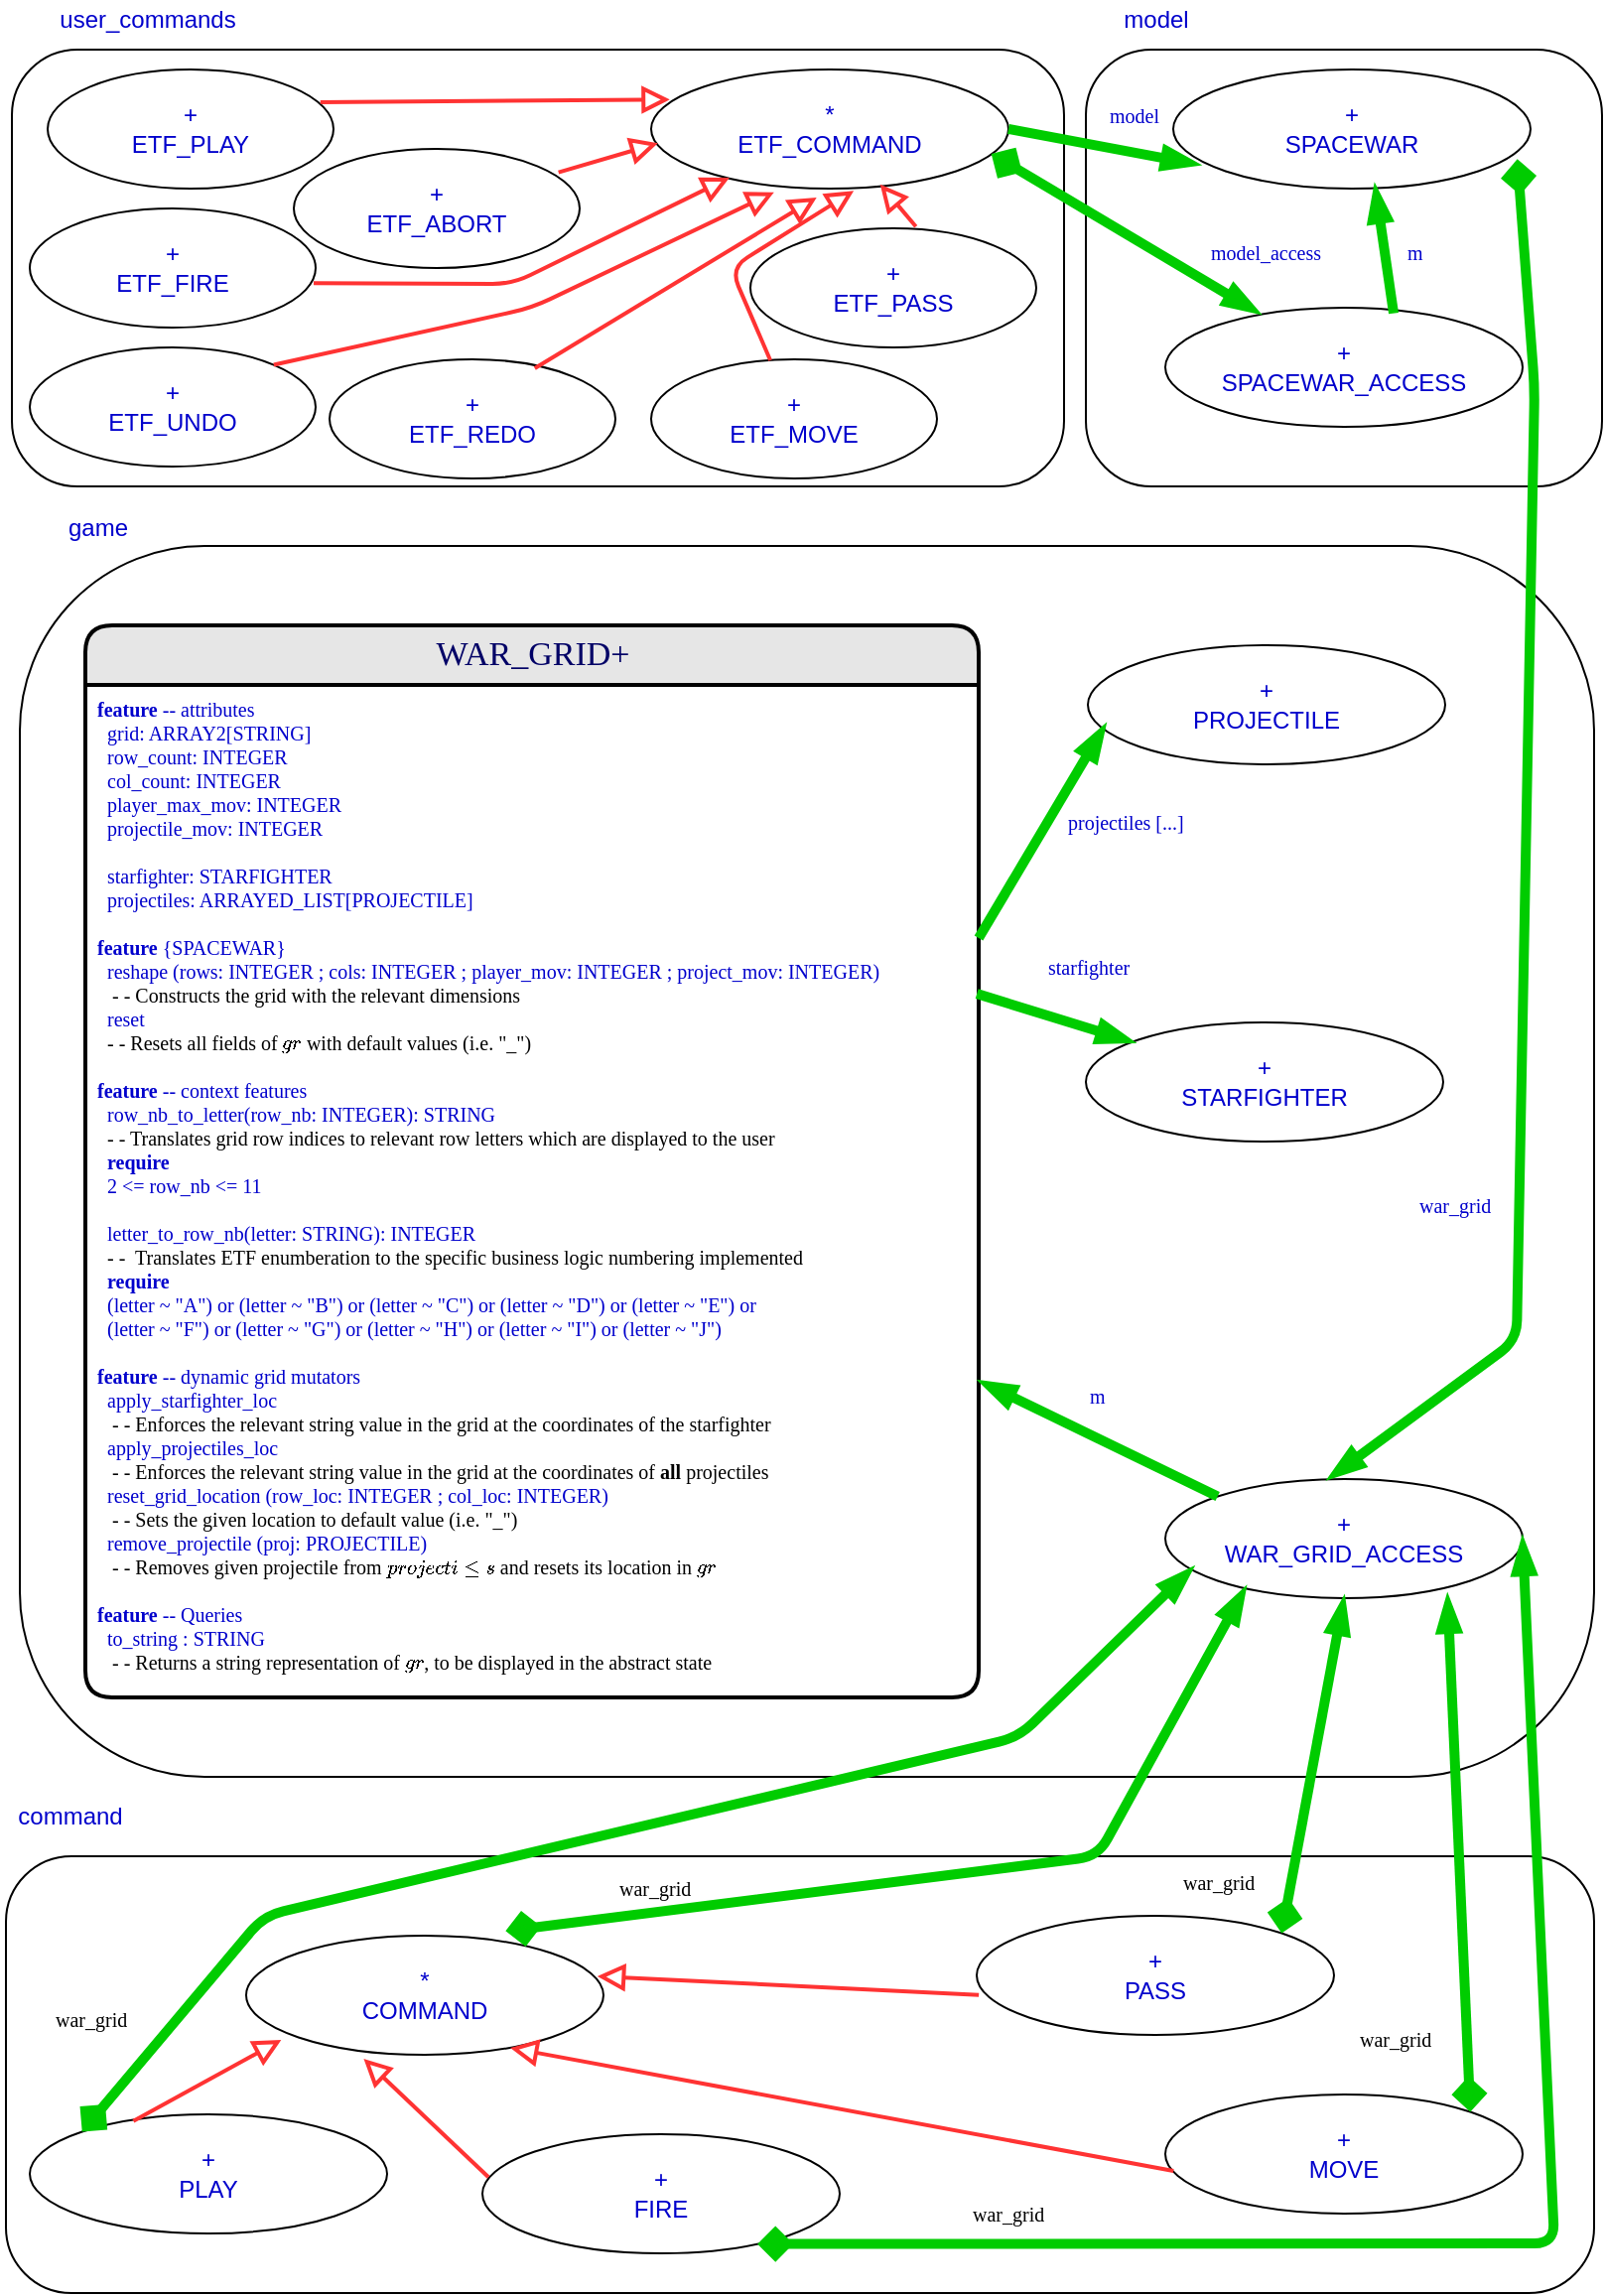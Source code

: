 <mxfile version="13.8.9-1" type="device"><diagram id="VJicPGE9WzInTLMGBwhW" name="Page-1"><mxGraphModel dx="1053" dy="604" grid="1" gridSize="10" guides="1" tooltips="1" connect="1" arrows="1" fold="1" page="1" pageScale="1" pageWidth="827" pageHeight="1169" math="0" shadow="0"><root><mxCell id="0"/><mxCell id="1" parent="0"/><mxCell id="mN8FOixoDr7zPD4E6KXi-1" value="" style="rounded=1;whiteSpace=wrap;html=1;" vertex="1" parent="1"><mxGeometry x="13" y="30" width="530" height="220" as="geometry"/></mxCell><mxCell id="mN8FOixoDr7zPD4E6KXi-2" value="&lt;font color=&quot;#0000cc&quot;&gt;user_commands&lt;/font&gt;" style="text;html=1;align=center;verticalAlign=middle;resizable=0;points=[];autosize=1;" vertex="1" parent="1"><mxGeometry x="31" y="5" width="100" height="20" as="geometry"/></mxCell><mxCell id="mN8FOixoDr7zPD4E6KXi-3" value="&lt;font color=&quot;#0000cc&quot;&gt;*&lt;br&gt;ETF_COMMAND&lt;/font&gt;" style="ellipse;whiteSpace=wrap;html=1;" vertex="1" parent="1"><mxGeometry x="335" y="40" width="180" height="60" as="geometry"/></mxCell><mxCell id="mN8FOixoDr7zPD4E6KXi-4" value="&lt;font color=&quot;#0000cc&quot;&gt;+&lt;br&gt;ETF_PLAY&lt;/font&gt;" style="ellipse;whiteSpace=wrap;html=1;" vertex="1" parent="1"><mxGeometry x="31" y="40" width="144" height="60" as="geometry"/></mxCell><mxCell id="mN8FOixoDr7zPD4E6KXi-5" value="&lt;font color=&quot;#0000cc&quot;&gt;+&lt;br&gt;ETF_ABORT&lt;/font&gt;" style="ellipse;whiteSpace=wrap;html=1;" vertex="1" parent="1"><mxGeometry x="155" y="80" width="144" height="60" as="geometry"/></mxCell><mxCell id="mN8FOixoDr7zPD4E6KXi-6" value="&lt;font color=&quot;#0000cc&quot;&gt;+&lt;br&gt;ETF_MOVE&lt;/font&gt;" style="ellipse;whiteSpace=wrap;html=1;" vertex="1" parent="1"><mxGeometry x="335" y="186" width="144" height="60" as="geometry"/></mxCell><mxCell id="mN8FOixoDr7zPD4E6KXi-7" value="&lt;font color=&quot;#0000cc&quot;&gt;+&lt;br&gt;ETF_PASS&lt;/font&gt;" style="ellipse;whiteSpace=wrap;html=1;" vertex="1" parent="1"><mxGeometry x="385" y="120" width="144" height="60" as="geometry"/></mxCell><mxCell id="mN8FOixoDr7zPD4E6KXi-8" value="&lt;font color=&quot;#0000cc&quot;&gt;+&lt;br&gt;ETF_FIRE&lt;/font&gt;" style="ellipse;whiteSpace=wrap;html=1;" vertex="1" parent="1"><mxGeometry x="22" y="110" width="144" height="60" as="geometry"/></mxCell><mxCell id="mN8FOixoDr7zPD4E6KXi-9" value="&lt;font color=&quot;#0000cc&quot;&gt;+&lt;br&gt;ETF_UNDO&lt;/font&gt;" style="ellipse;whiteSpace=wrap;html=1;" vertex="1" parent="1"><mxGeometry x="22" y="180" width="144" height="60" as="geometry"/></mxCell><mxCell id="mN8FOixoDr7zPD4E6KXi-10" value="&lt;font color=&quot;#0000cc&quot;&gt;+&lt;br&gt;ETF_REDO&lt;/font&gt;" style="ellipse;whiteSpace=wrap;html=1;" vertex="1" parent="1"><mxGeometry x="173" y="186" width="144" height="60" as="geometry"/></mxCell><mxCell id="mN8FOixoDr7zPD4E6KXi-21" value="" style="rounded=1;whiteSpace=wrap;html=1;" vertex="1" parent="1"><mxGeometry x="554" y="30" width="260" height="220" as="geometry"/></mxCell><mxCell id="mN8FOixoDr7zPD4E6KXi-22" value="&lt;font color=&quot;#0000cc&quot;&gt;+&lt;br&gt;SPACEWAR&lt;/font&gt;" style="ellipse;whiteSpace=wrap;html=1;" vertex="1" parent="1"><mxGeometry x="598" y="40" width="180" height="60" as="geometry"/></mxCell><mxCell id="mN8FOixoDr7zPD4E6KXi-23" value="&lt;font color=&quot;#0000cc&quot;&gt;+&lt;br&gt;SPACEWAR_ACCESS&lt;/font&gt;&lt;font color=&quot;#000066&quot;&gt;&lt;br&gt;&lt;/font&gt;" style="ellipse;whiteSpace=wrap;html=1;" vertex="1" parent="1"><mxGeometry x="594" y="160" width="180" height="60" as="geometry"/></mxCell><mxCell id="mN8FOixoDr7zPD4E6KXi-29" value="" style="endArrow=block;html=1;strokeColor=#FF3333;strokeWidth=2;endFill=0;endSize=9;entryX=0.052;entryY=0.253;entryDx=0;entryDy=0;entryPerimeter=0;exitX=0.954;exitY=0.275;exitDx=0;exitDy=0;exitPerimeter=0;" edge="1" parent="1" source="mN8FOixoDr7zPD4E6KXi-4" target="mN8FOixoDr7zPD4E6KXi-3"><mxGeometry width="50" height="50" relative="1" as="geometry"><mxPoint x="165.17" y="150" as="sourcePoint"/><mxPoint x="165.17" y="90" as="targetPoint"/></mxGeometry></mxCell><mxCell id="mN8FOixoDr7zPD4E6KXi-30" value="" style="endArrow=block;html=1;strokeColor=#FF3333;strokeWidth=2;endFill=0;endSize=9;entryX=0.019;entryY=0.619;entryDx=0;entryDy=0;entryPerimeter=0;exitX=0.926;exitY=0.197;exitDx=0;exitDy=0;exitPerimeter=0;" edge="1" parent="1" source="mN8FOixoDr7zPD4E6KXi-5" target="mN8FOixoDr7zPD4E6KXi-3"><mxGeometry width="50" height="50" relative="1" as="geometry"><mxPoint x="154.996" y="70.66" as="sourcePoint"/><mxPoint x="330.98" y="69.34" as="targetPoint"/></mxGeometry></mxCell><mxCell id="mN8FOixoDr7zPD4E6KXi-31" value="" style="endArrow=block;html=1;strokeColor=#FF3333;strokeWidth=2;endFill=0;endSize=9;entryX=0.219;entryY=0.908;entryDx=0;entryDy=0;entryPerimeter=0;exitX=0.993;exitY=0.627;exitDx=0;exitDy=0;exitPerimeter=0;" edge="1" parent="1" source="mN8FOixoDr7zPD4E6KXi-8" target="mN8FOixoDr7zPD4E6KXi-3"><mxGeometry width="50" height="50" relative="1" as="geometry"><mxPoint x="182.958" y="152.36" as="sourcePoint"/><mxPoint x="307.05" y="147.64" as="targetPoint"/><Array as="points"><mxPoint x="265" y="148"/></Array></mxGeometry></mxCell><mxCell id="mN8FOixoDr7zPD4E6KXi-32" value="" style="endArrow=block;html=1;strokeColor=#FF3333;strokeWidth=2;endFill=0;endSize=9;entryX=0.344;entryY=1.031;entryDx=0;entryDy=0;entryPerimeter=0;exitX=1;exitY=0;exitDx=0;exitDy=0;" edge="1" parent="1" source="mN8FOixoDr7zPD4E6KXi-9" target="mN8FOixoDr7zPD4E6KXi-3"><mxGeometry width="50" height="50" relative="1" as="geometry"><mxPoint x="298.344" y="101.82" as="sourcePoint"/><mxPoint x="348.42" y="87.14" as="targetPoint"/><Array as="points"><mxPoint x="275" y="160"/></Array></mxGeometry></mxCell><mxCell id="mN8FOixoDr7zPD4E6KXi-33" value="" style="endArrow=block;html=1;strokeColor=#FF3333;strokeWidth=2;endFill=0;endSize=9;entryX=0.463;entryY=1.075;entryDx=0;entryDy=0;entryPerimeter=0;exitX=0.718;exitY=0.075;exitDx=0;exitDy=0;exitPerimeter=0;" edge="1" parent="1" source="mN8FOixoDr7zPD4E6KXi-10" target="mN8FOixoDr7zPD4E6KXi-3"><mxGeometry width="50" height="50" relative="1" as="geometry"><mxPoint x="305.004" y="174.68" as="sourcePoint"/><mxPoint x="355.08" y="160" as="targetPoint"/></mxGeometry></mxCell><mxCell id="mN8FOixoDr7zPD4E6KXi-34" value="" style="endArrow=block;html=1;strokeColor=#FF3333;strokeWidth=2;endFill=0;endSize=9;entryX=0.567;entryY=1.019;entryDx=0;entryDy=0;entryPerimeter=0;exitX=0.417;exitY=0.008;exitDx=0;exitDy=0;exitPerimeter=0;" edge="1" parent="1" source="mN8FOixoDr7zPD4E6KXi-6" target="mN8FOixoDr7zPD4E6KXi-3"><mxGeometry width="50" height="50" relative="1" as="geometry"><mxPoint x="286.392" y="200.5" as="sourcePoint"/><mxPoint x="428.34" y="114.5" as="targetPoint"/><Array as="points"><mxPoint x="375" y="140"/></Array></mxGeometry></mxCell><mxCell id="mN8FOixoDr7zPD4E6KXi-35" value="" style="endArrow=block;html=1;strokeColor=#FF3333;strokeWidth=2;endFill=0;endSize=9;entryX=0.641;entryY=0.964;entryDx=0;entryDy=0;entryPerimeter=0;exitX=0.579;exitY=-0.014;exitDx=0;exitDy=0;exitPerimeter=0;" edge="1" parent="1" source="mN8FOixoDr7zPD4E6KXi-7" target="mN8FOixoDr7zPD4E6KXi-3"><mxGeometry width="50" height="50" relative="1" as="geometry"><mxPoint x="298.344" y="101.82" as="sourcePoint"/><mxPoint x="348.42" y="87.14" as="targetPoint"/></mxGeometry></mxCell><mxCell id="mN8FOixoDr7zPD4E6KXi-36" value="" style="endArrow=blockThin;html=1;strokeColor=#00CC00;strokeWidth=5;endFill=1;entryX=0.069;entryY=0.797;entryDx=0;entryDy=0;entryPerimeter=0;exitX=1;exitY=0.5;exitDx=0;exitDy=0;" edge="1" parent="1" source="mN8FOixoDr7zPD4E6KXi-3" target="mN8FOixoDr7zPD4E6KXi-22"><mxGeometry width="50" height="50" relative="1" as="geometry"><mxPoint x="524.0" y="110.0" as="sourcePoint"/><mxPoint x="625.92" y="122.0" as="targetPoint"/></mxGeometry></mxCell><mxCell id="mN8FOixoDr7zPD4E6KXi-37" value="&lt;font color=&quot;#0000cc&quot;&gt;model&lt;/font&gt;" style="text;html=1;fontSize=10;fontFamily=Verdena;" vertex="1" parent="1"><mxGeometry x="564" y="51" width="30" height="20" as="geometry"/></mxCell><mxCell id="mN8FOixoDr7zPD4E6KXi-38" value="" style="endArrow=blockThin;html=1;strokeColor=#00CC00;strokeWidth=5;endFill=1;startArrow=diamond;startFill=1;exitX=0.952;exitY=0.708;exitDx=0;exitDy=0;exitPerimeter=0;entryX=0.261;entryY=0.042;entryDx=0;entryDy=0;entryPerimeter=0;" edge="1" parent="1" source="mN8FOixoDr7zPD4E6KXi-3" target="mN8FOixoDr7zPD4E6KXi-23"><mxGeometry width="50" height="50" relative="1" as="geometry"><mxPoint x="515" y="156.21" as="sourcePoint"/><mxPoint x="766.36" y="239.997" as="targetPoint"/></mxGeometry></mxCell><mxCell id="mN8FOixoDr7zPD4E6KXi-39" value="&lt;font color=&quot;#0000cc&quot;&gt;model_access&lt;/font&gt;" style="text;html=1;fontSize=10;fontFamily=Verdena;" vertex="1" parent="1"><mxGeometry x="615" y="120" width="60" height="20" as="geometry"/></mxCell><mxCell id="mN8FOixoDr7zPD4E6KXi-40" value="" style="rounded=1;whiteSpace=wrap;html=1;" vertex="1" parent="1"><mxGeometry x="17" y="280" width="793" height="620" as="geometry"/></mxCell><mxCell id="mN8FOixoDr7zPD4E6KXi-41" value="&lt;font color=&quot;#0000cc&quot;&gt;model&lt;/font&gt;" style="text;html=1;align=center;verticalAlign=middle;resizable=0;points=[];autosize=1;" vertex="1" parent="1"><mxGeometry x="564" y="5" width="50" height="20" as="geometry"/></mxCell><mxCell id="mN8FOixoDr7zPD4E6KXi-42" value="&lt;font color=&quot;#0000cc&quot;&gt;game&lt;/font&gt;" style="text;html=1;align=center;verticalAlign=middle;resizable=0;points=[];autosize=1;" vertex="1" parent="1"><mxGeometry x="31" y="261" width="50" height="20" as="geometry"/></mxCell><mxCell id="mN8FOixoDr7zPD4E6KXi-43" value="&lt;font color=&quot;#0000cc&quot;&gt;+&lt;br&gt;WAR_GRID_ACCESS&lt;/font&gt;&lt;font color=&quot;#000066&quot;&gt;&lt;br&gt;&lt;/font&gt;" style="ellipse;whiteSpace=wrap;html=1;" vertex="1" parent="1"><mxGeometry x="594" y="750" width="180" height="60" as="geometry"/></mxCell><mxCell id="mN8FOixoDr7zPD4E6KXi-44" value="&lt;span style=&quot;color: rgb(0 , 0 , 102)&quot;&gt;WAR_GRID+&lt;/span&gt;" style="swimlane;html=1;childLayout=stackLayout;horizontal=1;startSize=30;horizontalStack=0;fillColor=#E6E6E6;fontColor=#000000;rounded=1;fontSize=17;fontStyle=0;strokeWidth=2;resizeParent=0;resizeLast=1;shadow=0;dashed=0;align=center;fontFamily=Verdena;" vertex="1" parent="1"><mxGeometry x="50" y="320" width="450" height="540" as="geometry"><mxRectangle x="50" y="300" width="130" height="30" as="alternateBounds"/></mxGeometry></mxCell><mxCell id="mN8FOixoDr7zPD4E6KXi-45" value="&lt;font color=&quot;#0000cc&quot;&gt;&lt;div&gt;&lt;b&gt;feature &lt;/b&gt;-- attributes&lt;/div&gt;&lt;div&gt;&lt;span&gt;&amp;nbsp; grid: ARRAY2[STRING]&lt;/span&gt;&lt;br&gt;&lt;/div&gt;&lt;div&gt;&lt;span&gt;&lt;/span&gt;&amp;nbsp; row_count: INTEGER&lt;/div&gt;&lt;div&gt;&lt;span&gt;&lt;/span&gt;&amp;nbsp; col_count: INTEGER&lt;/div&gt;&lt;div&gt;&lt;span&gt;&lt;/span&gt;&amp;nbsp; player_max_mov: INTEGER&lt;/div&gt;&lt;div&gt;&lt;span&gt;&lt;/span&gt;&amp;nbsp; projectile_mov: INTEGER&lt;/div&gt;&lt;div&gt;&lt;br&gt;&lt;/div&gt;&lt;div&gt;&lt;div&gt;&lt;span&gt;&lt;/span&gt;&amp;nbsp; starfighter: STARFIGHTER&lt;/div&gt;&lt;div&gt;&lt;span&gt;&lt;/span&gt;&amp;nbsp; projectiles: ARRAYED_LIST[PROJECTILE]&lt;/div&gt;&lt;/div&gt;&lt;br&gt;&lt;b&gt;feature&lt;/b&gt;&amp;nbsp;{SPACEWAR}&lt;br&gt;&amp;nbsp;&amp;nbsp;reshape (rows: INTEGER ; cols: INTEGER ; player_mov: INTEGER ; project_mov: INTEGER)&lt;br&gt;&lt;/font&gt;&amp;nbsp; &amp;nbsp;- - Constructs the grid with the relevant dimensions&lt;br&gt;&lt;font color=&quot;#0000cc&quot;&gt;&amp;nbsp; reset&amp;nbsp;&lt;br&gt;&lt;/font&gt;&amp;nbsp; - - Resets all fields of `grid` with default values (i.e. &quot;_&quot;)&lt;br&gt;&lt;span style=&quot;color: rgb(0 , 0 , 102) ; font-size: 7px&quot;&gt;&lt;br&gt;&lt;/span&gt;&lt;b style=&quot;color: rgb(0 , 0 , 204)&quot;&gt;feature&amp;nbsp;&lt;/b&gt;&lt;font color=&quot;#0000cc&quot;&gt;-- context features&lt;br&gt;&amp;nbsp; row_nb_to_letter(row_nb: INTEGER): STRING&lt;br&gt;&lt;/font&gt;&amp;nbsp; - - Translates grid row indices to relevant row letters which are displayed to the user&lt;br&gt;&lt;font color=&quot;#0000cc&quot;&gt;&amp;nbsp;&amp;nbsp;&lt;b&gt;require&lt;br&gt;&lt;/b&gt;&amp;nbsp; 2 &amp;lt;= row_nb &amp;lt;= 11&lt;br&gt;&lt;br&gt;&lt;/font&gt;&amp;nbsp;&lt;font color=&quot;#0000cc&quot;&gt;&amp;nbsp;letter_to_row_nb(letter: STRING): INTEGER&lt;br&gt;&lt;/font&gt;&amp;nbsp; - -&amp;nbsp; Translates ETF enumberation to the specific business logic numbering implemented&lt;br&gt;&lt;span style=&quot;color: rgb(0 , 0 , 204)&quot;&gt;&amp;nbsp;&amp;nbsp;&lt;/span&gt;&lt;b style=&quot;color: rgb(0 , 0 , 204)&quot;&gt;require&lt;br&gt;&lt;/b&gt;&lt;div&gt;&lt;font color=&quot;#0000cc&quot;&gt;&lt;span&gt;&lt;/span&gt;&amp;nbsp; (letter ~ &quot;A&quot;) or (letter ~ &quot;B&quot;) or (letter ~ &quot;C&quot;) or (letter ~ &quot;D&quot;) or (letter ~ &quot;E&quot;) or&lt;/font&gt;&lt;/div&gt;&lt;font color=&quot;#0000cc&quot;&gt;&lt;span&gt;&lt;/span&gt;&lt;span&gt;&amp;nbsp; (letter ~ &quot;F&quot;) or (letter ~ &quot;G&quot;) or (letter ~ &quot;H&quot;) or (letter ~ &quot;I&quot;) or (letter ~ &quot;J&quot;)&lt;br&gt;&lt;/span&gt;&lt;/font&gt;&lt;br&gt;&lt;font color=&quot;#0000cc&quot;&gt;&lt;b&gt;feature&lt;/b&gt; -- dynamic grid mutators&lt;br&gt;&amp;nbsp; apply_starfighter_loc&lt;br&gt;&lt;/font&gt;&amp;nbsp; &amp;nbsp;- - Enforces the relevant string value in the grid at the coordinates of the starfighter&lt;br&gt;&lt;font color=&quot;#0000cc&quot;&gt;&amp;nbsp; apply_projectiles_loc&amp;nbsp;&lt;br&gt;&lt;/font&gt;&amp;nbsp; &amp;nbsp;- - Enforces the relevant string value in the grid at the coordinates of &lt;b&gt;all&lt;/b&gt;&amp;nbsp;projectiles&lt;br&gt;&lt;font color=&quot;#0000cc&quot;&gt;&amp;nbsp; reset_grid_location (row_loc: INTEGER ; col_loc: INTEGER)&amp;nbsp;&lt;br&gt;&lt;/font&gt;&amp;nbsp; &amp;nbsp;- - Sets the given location to default value (i.e. &quot;_&quot;)&lt;br&gt;&lt;font color=&quot;#0000cc&quot;&gt;&amp;nbsp; remove_projectile (proj: PROJECTILE)&amp;nbsp;&lt;br&gt;&lt;/font&gt;&amp;nbsp; &amp;nbsp;- - Removes given projectile from `projectiles` and resets its location in `grid`&lt;br&gt;&lt;br&gt;&lt;font color=&quot;#0000cc&quot;&gt;&lt;b&gt;feature&lt;/b&gt;&amp;nbsp;-- Queries&lt;br&gt;&amp;nbsp; to_string : STRING&lt;br&gt;&lt;/font&gt;&amp;nbsp; &amp;nbsp;- - Returns a string representation of `grid`, to be displayed in the abstract state" style="whiteSpace=wrap;html=1;align=left;strokeColor=none;fillColor=none;spacingLeft=4;fontSize=10;verticalAlign=top;resizable=0;rotatable=0;part=1;fontFamily=Verdena;" vertex="1" parent="mN8FOixoDr7zPD4E6KXi-44"><mxGeometry y="30" width="450" height="510" as="geometry"/></mxCell><mxCell id="mN8FOixoDr7zPD4E6KXi-47" value="&lt;font color=&quot;#0000cc&quot;&gt;m&lt;/font&gt;" style="text;html=1;fontSize=10;fontFamily=Verdena;" vertex="1" parent="1"><mxGeometry x="554" y="696" width="20" height="20" as="geometry"/></mxCell><mxCell id="mN8FOixoDr7zPD4E6KXi-48" value="" style="endArrow=blockThin;html=1;strokeColor=#00CC00;strokeWidth=5;endFill=1;entryX=0.565;entryY=0.981;entryDx=0;entryDy=0;entryPerimeter=0;exitX=0.639;exitY=0.047;exitDx=0;exitDy=0;exitPerimeter=0;" edge="1" parent="1" source="mN8FOixoDr7zPD4E6KXi-23" target="mN8FOixoDr7zPD4E6KXi-22"><mxGeometry width="50" height="50" relative="1" as="geometry"><mxPoint x="525" y="80" as="sourcePoint"/><mxPoint x="620.42" y="97.82" as="targetPoint"/></mxGeometry></mxCell><mxCell id="mN8FOixoDr7zPD4E6KXi-49" value="&lt;font color=&quot;#0000cc&quot;&gt;m&lt;/font&gt;" style="text;html=1;fontSize=10;fontFamily=Verdena;" vertex="1" parent="1"><mxGeometry x="714" y="120" width="16" height="20" as="geometry"/></mxCell><mxCell id="mN8FOixoDr7zPD4E6KXi-50" value="" style="endArrow=blockThin;html=1;strokeColor=#00CC00;strokeWidth=5;endFill=1;entryX=1.002;entryY=0.688;entryDx=0;entryDy=0;entryPerimeter=0;exitX=0;exitY=0;exitDx=0;exitDy=0;" edge="1" parent="1" source="mN8FOixoDr7zPD4E6KXi-43" target="mN8FOixoDr7zPD4E6KXi-45"><mxGeometry width="50" height="50" relative="1" as="geometry"><mxPoint x="538.32" y="443.96" as="sourcePoint"/><mxPoint x="529" y="380.0" as="targetPoint"/></mxGeometry></mxCell><mxCell id="mN8FOixoDr7zPD4E6KXi-51" value="" style="endArrow=blockThin;html=1;strokeColor=#00CC00;strokeWidth=5;endFill=1;startArrow=diamond;startFill=1;exitX=0.963;exitY=0.753;exitDx=0;exitDy=0;entryX=0.459;entryY=-0.008;entryDx=0;entryDy=0;entryPerimeter=0;exitPerimeter=0;" edge="1" parent="1" source="mN8FOixoDr7zPD4E6KXi-22" target="mN8FOixoDr7zPD4E6KXi-43"><mxGeometry width="50" height="50" relative="1" as="geometry"><mxPoint x="639.0" y="240.0" as="sourcePoint"/><mxPoint x="773.62" y="320.04" as="targetPoint"/><Array as="points"><mxPoint x="780" y="200"/><mxPoint x="771" y="680"/></Array></mxGeometry></mxCell><mxCell id="mN8FOixoDr7zPD4E6KXi-52" value="&lt;font color=&quot;#0000cc&quot;&gt;war_grid&lt;/font&gt;" style="text;html=1;fontSize=10;fontFamily=Verdena;" vertex="1" parent="1"><mxGeometry x="720" y="600" width="41" height="20" as="geometry"/></mxCell><mxCell id="mN8FOixoDr7zPD4E6KXi-53" style="edgeStyle=orthogonalEdgeStyle;rounded=0;orthogonalLoop=1;jettySize=auto;html=1;exitX=0.5;exitY=1;exitDx=0;exitDy=0;strokeColor=#009900;strokeWidth=4;" edge="1" parent="1" source="mN8FOixoDr7zPD4E6KXi-40" target="mN8FOixoDr7zPD4E6KXi-40"><mxGeometry relative="1" as="geometry"/></mxCell><mxCell id="mN8FOixoDr7zPD4E6KXi-55" value="" style="rounded=1;whiteSpace=wrap;html=1;" vertex="1" parent="1"><mxGeometry x="10" y="940" width="800" height="220" as="geometry"/></mxCell><mxCell id="mN8FOixoDr7zPD4E6KXi-56" value="&lt;font color=&quot;#0000cc&quot;&gt;*&lt;br&gt;COMMAND&lt;br&gt;&lt;/font&gt;" style="ellipse;whiteSpace=wrap;html=1;" vertex="1" parent="1"><mxGeometry x="131" y="980" width="180" height="60" as="geometry"/></mxCell><mxCell id="mN8FOixoDr7zPD4E6KXi-57" value="&lt;font color=&quot;#0000cc&quot;&gt;command&lt;/font&gt;" style="text;html=1;align=center;verticalAlign=middle;resizable=0;points=[];autosize=1;" vertex="1" parent="1"><mxGeometry x="7" y="910" width="70" height="20" as="geometry"/></mxCell><mxCell id="mN8FOixoDr7zPD4E6KXi-58" value="&lt;font color=&quot;#0000cc&quot;&gt;+&lt;br&gt;PROJECTILE&lt;/font&gt;" style="ellipse;whiteSpace=wrap;html=1;" vertex="1" parent="1"><mxGeometry x="555" y="330" width="180" height="60" as="geometry"/></mxCell><mxCell id="mN8FOixoDr7zPD4E6KXi-59" value="&lt;font color=&quot;#0000cc&quot;&gt;+&lt;br&gt;STARFIGHTER&lt;/font&gt;&lt;font color=&quot;#000066&quot;&gt;&lt;br&gt;&lt;/font&gt;" style="ellipse;whiteSpace=wrap;html=1;" vertex="1" parent="1"><mxGeometry x="554" y="520" width="180" height="60" as="geometry"/></mxCell><mxCell id="mN8FOixoDr7zPD4E6KXi-60" value="" style="endArrow=blockThin;html=1;strokeColor=#00CC00;strokeWidth=5;endFill=1;entryX=0.047;entryY=0.677;entryDx=0;entryDy=0;entryPerimeter=0;exitX=1;exitY=0.25;exitDx=0;exitDy=0;" edge="1" parent="1" source="mN8FOixoDr7zPD4E6KXi-45" target="mN8FOixoDr7zPD4E6KXi-58"><mxGeometry width="50" height="50" relative="1" as="geometry"><mxPoint x="424" y="395" as="sourcePoint"/><mxPoint x="564" y="395" as="targetPoint"/></mxGeometry></mxCell><mxCell id="mN8FOixoDr7zPD4E6KXi-61" value="&lt;span style=&quot;color: rgb(0 , 0 , 204)&quot;&gt;projectiles [...]&lt;/span&gt;" style="text;html=1;fontSize=10;fontFamily=Verdena;" vertex="1" parent="1"><mxGeometry x="543" y="407" width="63" height="20" as="geometry"/></mxCell><mxCell id="mN8FOixoDr7zPD4E6KXi-62" value="" style="endArrow=blockThin;html=1;strokeColor=#00CC00;strokeWidth=5;endFill=1;exitX=0.998;exitY=0.305;exitDx=0;exitDy=0;exitPerimeter=0;" edge="1" parent="1" source="mN8FOixoDr7zPD4E6KXi-45" target="mN8FOixoDr7zPD4E6KXi-59"><mxGeometry width="50" height="50" relative="1" as="geometry"><mxPoint x="515" y="491.66" as="sourcePoint"/><mxPoint x="574.41" y="407" as="targetPoint"/></mxGeometry></mxCell><mxCell id="mN8FOixoDr7zPD4E6KXi-63" value="&lt;span style=&quot;color: rgb(0 , 0 , 204)&quot;&gt;starfighter&lt;/span&gt;" style="text;html=1;fontSize=10;fontFamily=Verdena;" vertex="1" parent="1"><mxGeometry x="532.5" y="480" width="47.5" height="20" as="geometry"/></mxCell><mxCell id="mN8FOixoDr7zPD4E6KXi-64" value="&lt;font color=&quot;#0000cc&quot;&gt;+&lt;br&gt;PLAY&lt;br&gt;&lt;/font&gt;" style="ellipse;whiteSpace=wrap;html=1;" vertex="1" parent="1"><mxGeometry x="22" y="1070" width="180" height="60" as="geometry"/></mxCell><mxCell id="mN8FOixoDr7zPD4E6KXi-68" value="&lt;font color=&quot;#0000cc&quot;&gt;+&lt;br&gt;FIRE&lt;br&gt;&lt;/font&gt;" style="ellipse;whiteSpace=wrap;html=1;" vertex="1" parent="1"><mxGeometry x="250" y="1080" width="180" height="60" as="geometry"/></mxCell><mxCell id="mN8FOixoDr7zPD4E6KXi-69" value="&lt;font color=&quot;#0000cc&quot;&gt;+&lt;br&gt;PASS&lt;br&gt;&lt;/font&gt;" style="ellipse;whiteSpace=wrap;html=1;" vertex="1" parent="1"><mxGeometry x="499" y="970" width="180" height="60" as="geometry"/></mxCell><mxCell id="mN8FOixoDr7zPD4E6KXi-70" value="&lt;font color=&quot;#0000cc&quot;&gt;+&lt;br&gt;MOVE&lt;br&gt;&lt;/font&gt;" style="ellipse;whiteSpace=wrap;html=1;" vertex="1" parent="1"><mxGeometry x="594" y="1060" width="180" height="60" as="geometry"/></mxCell><mxCell id="mN8FOixoDr7zPD4E6KXi-71" value="" style="endArrow=block;html=1;strokeColor=#FF3333;strokeWidth=2;endFill=0;endSize=9;entryX=0.098;entryY=0.876;entryDx=0;entryDy=0;entryPerimeter=0;exitX=0.29;exitY=0.056;exitDx=0;exitDy=0;exitPerimeter=0;" edge="1" parent="1" source="mN8FOixoDr7zPD4E6KXi-64" target="mN8FOixoDr7zPD4E6KXi-56"><mxGeometry width="50" height="50" relative="1" as="geometry"><mxPoint x="400" y="1010" as="sourcePoint"/><mxPoint x="400" y="950" as="targetPoint"/></mxGeometry></mxCell><mxCell id="mN8FOixoDr7zPD4E6KXi-76" value="" style="endArrow=block;html=1;strokeColor=#FF3333;strokeWidth=2;endFill=0;endSize=9;entryX=0.329;entryY=1.033;entryDx=0;entryDy=0;entryPerimeter=0;exitX=0.017;exitY=0.36;exitDx=0;exitDy=0;exitPerimeter=0;" edge="1" parent="1" source="mN8FOixoDr7zPD4E6KXi-68" target="mN8FOixoDr7zPD4E6KXi-56"><mxGeometry width="50" height="50" relative="1" as="geometry"><mxPoint x="166.0" y="1110.8" as="sourcePoint"/><mxPoint x="240.44" y="1070" as="targetPoint"/></mxGeometry></mxCell><mxCell id="mN8FOixoDr7zPD4E6KXi-77" value="" style="endArrow=blockThin;html=1;strokeColor=#00CC00;strokeWidth=5;endFill=1;startArrow=diamond;startFill=1;exitX=0.77;exitY=0.922;exitDx=0;exitDy=0;exitPerimeter=0;entryX=1;entryY=0.5;entryDx=0;entryDy=0;" edge="1" parent="1" source="mN8FOixoDr7zPD4E6KXi-68" target="mN8FOixoDr7zPD4E6KXi-43"><mxGeometry width="50" height="50" relative="1" as="geometry"><mxPoint x="445" y="1140" as="sourcePoint"/><mxPoint x="585" y="1140" as="targetPoint"/><Array as="points"><mxPoint x="790" y="1135"/></Array></mxGeometry></mxCell><mxCell id="mN8FOixoDr7zPD4E6KXi-78" value="war_grid" style="text;html=1;fontSize=10;fontFamily=Verdena;" vertex="1" parent="1"><mxGeometry x="495" y="1108" width="48" height="20" as="geometry"/></mxCell><mxCell id="mN8FOixoDr7zPD4E6KXi-80" value="" style="endArrow=block;html=1;strokeColor=#FF3333;strokeWidth=2;endFill=0;endSize=9;entryX=0.739;entryY=0.942;entryDx=0;entryDy=0;entryPerimeter=0;exitX=0.023;exitY=0.641;exitDx=0;exitDy=0;exitPerimeter=0;" edge="1" parent="1" source="mN8FOixoDr7zPD4E6KXi-70" target="mN8FOixoDr7zPD4E6KXi-56"><mxGeometry width="50" height="50" relative="1" as="geometry"><mxPoint x="564" y="1119.62" as="sourcePoint"/><mxPoint x="501.16" y="1060" as="targetPoint"/></mxGeometry></mxCell><mxCell id="mN8FOixoDr7zPD4E6KXi-81" value="" style="endArrow=blockThin;html=1;strokeColor=#00CC00;strokeWidth=5;endFill=1;startArrow=diamond;startFill=1;entryX=0.79;entryY=0.984;entryDx=0;entryDy=0;entryPerimeter=0;exitX=1;exitY=0;exitDx=0;exitDy=0;" edge="1" parent="1" source="mN8FOixoDr7zPD4E6KXi-70" target="mN8FOixoDr7zPD4E6KXi-43"><mxGeometry width="50" height="50" relative="1" as="geometry"><mxPoint x="330" y="945" as="sourcePoint"/><mxPoint x="470" y="945" as="targetPoint"/></mxGeometry></mxCell><mxCell id="mN8FOixoDr7zPD4E6KXi-83" value="war_grid" style="text;html=1;fontSize=10;fontFamily=Verdena;" vertex="1" parent="1"><mxGeometry x="690" y="1020" width="48" height="20" as="geometry"/></mxCell><mxCell id="mN8FOixoDr7zPD4E6KXi-84" value="" style="endArrow=block;html=1;strokeColor=#FF3333;strokeWidth=2;endFill=0;endSize=9;entryX=0.983;entryY=0.341;entryDx=0;entryDy=0;entryPerimeter=0;exitX=0.006;exitY=0.664;exitDx=0;exitDy=0;exitPerimeter=0;" edge="1" parent="1" source="mN8FOixoDr7zPD4E6KXi-69" target="mN8FOixoDr7zPD4E6KXi-56"><mxGeometry width="50" height="50" relative="1" as="geometry"><mxPoint x="400" y="970" as="sourcePoint"/><mxPoint x="400" y="910" as="targetPoint"/></mxGeometry></mxCell><mxCell id="mN8FOixoDr7zPD4E6KXi-85" value="" style="endArrow=blockThin;html=1;strokeColor=#00CC00;strokeWidth=5;endFill=1;startArrow=diamond;startFill=1;entryX=0.5;entryY=1;entryDx=0;entryDy=0;exitX=1;exitY=0;exitDx=0;exitDy=0;" edge="1" parent="1" source="mN8FOixoDr7zPD4E6KXi-69" target="mN8FOixoDr7zPD4E6KXi-43"><mxGeometry width="50" height="50" relative="1" as="geometry"><mxPoint x="330" y="945" as="sourcePoint"/><mxPoint x="470" y="945" as="targetPoint"/></mxGeometry></mxCell><mxCell id="mN8FOixoDr7zPD4E6KXi-87" value="war_grid" style="text;html=1;fontSize=10;fontFamily=Verdena;" vertex="1" parent="1"><mxGeometry x="601" y="941" width="48" height="20" as="geometry"/></mxCell><mxCell id="mN8FOixoDr7zPD4E6KXi-88" value="" style="endArrow=blockThin;html=1;strokeColor=#00CC00;strokeWidth=5;endFill=1;startArrow=diamond;startFill=1;entryX=0.223;entryY=0.919;entryDx=0;entryDy=0;entryPerimeter=0;exitX=0.726;exitY=-0.039;exitDx=0;exitDy=0;exitPerimeter=0;" edge="1" parent="1" source="mN8FOixoDr7zPD4E6KXi-56" target="mN8FOixoDr7zPD4E6KXi-43"><mxGeometry width="50" height="50" relative="1" as="geometry"><mxPoint x="330" y="945" as="sourcePoint"/><mxPoint x="470" y="945" as="targetPoint"/><Array as="points"><mxPoint x="560" y="940"/></Array></mxGeometry></mxCell><mxCell id="mN8FOixoDr7zPD4E6KXi-90" value="war_grid" style="text;html=1;fontSize=10;fontFamily=Verdena;" vertex="1" parent="1"><mxGeometry x="317" y="944" width="48" height="20" as="geometry"/></mxCell><mxCell id="mN8FOixoDr7zPD4E6KXi-91" value="" style="endArrow=blockThin;html=1;strokeColor=#00CC00;strokeWidth=5;endFill=1;startArrow=diamond;startFill=1;entryX=0.075;entryY=0.749;entryDx=0;entryDy=0;entryPerimeter=0;exitX=0;exitY=0;exitDx=0;exitDy=0;" edge="1" parent="1" source="mN8FOixoDr7zPD4E6KXi-64" target="mN8FOixoDr7zPD4E6KXi-43"><mxGeometry width="50" height="50" relative="1" as="geometry"><mxPoint x="330" y="985" as="sourcePoint"/><mxPoint x="470" y="985" as="targetPoint"/><Array as="points"><mxPoint x="140" y="970"/><mxPoint x="520" y="880"/></Array></mxGeometry></mxCell><mxCell id="mN8FOixoDr7zPD4E6KXi-93" value="war_grid" style="text;html=1;fontSize=10;fontFamily=Verdena;" vertex="1" parent="1"><mxGeometry x="33" y="1010" width="48" height="20" as="geometry"/></mxCell></root></mxGraphModel></diagram></mxfile>